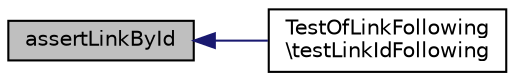 digraph "assertLinkById"
{
  edge [fontname="Helvetica",fontsize="10",labelfontname="Helvetica",labelfontsize="10"];
  node [fontname="Helvetica",fontsize="10",shape=record];
  rankdir="LR";
  Node1 [label="assertLinkById",height=0.2,width=0.4,color="black", fillcolor="grey75", style="filled" fontcolor="black"];
  Node1 -> Node2 [dir="back",color="midnightblue",fontsize="10",style="solid",fontname="Helvetica"];
  Node2 [label="TestOfLinkFollowing\l\\testLinkIdFollowing",height=0.2,width=0.4,color="black", fillcolor="white", style="filled",URL="$class_test_of_link_following.html#a0818a7033502bebf304fa72aa0634f13"];
}
